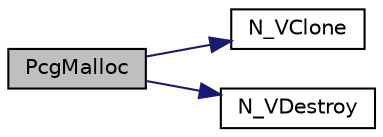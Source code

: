 digraph "PcgMalloc"
{
  edge [fontname="Helvetica",fontsize="10",labelfontname="Helvetica",labelfontsize="10"];
  node [fontname="Helvetica",fontsize="10",shape=record];
  rankdir="LR";
  Node3 [label="PcgMalloc",height=0.2,width=0.4,color="black", fillcolor="grey75", style="filled", fontcolor="black"];
  Node3 -> Node4 [color="midnightblue",fontsize="10",style="solid",fontname="Helvetica"];
  Node4 [label="N_VClone",height=0.2,width=0.4,color="black", fillcolor="white", style="filled",URL="$df/dc8/3rd_party_2sundials_2build_2include_2sundials_2sundials__nvector_8h.html#a7b59b159fc18c4da3383bda86453a063"];
  Node3 -> Node5 [color="midnightblue",fontsize="10",style="solid",fontname="Helvetica"];
  Node5 [label="N_VDestroy",height=0.2,width=0.4,color="black", fillcolor="white", style="filled",URL="$df/dc8/3rd_party_2sundials_2build_2include_2sundials_2sundials__nvector_8h.html#a82729390d65c0f522bef60ef3a9fe437"];
}
